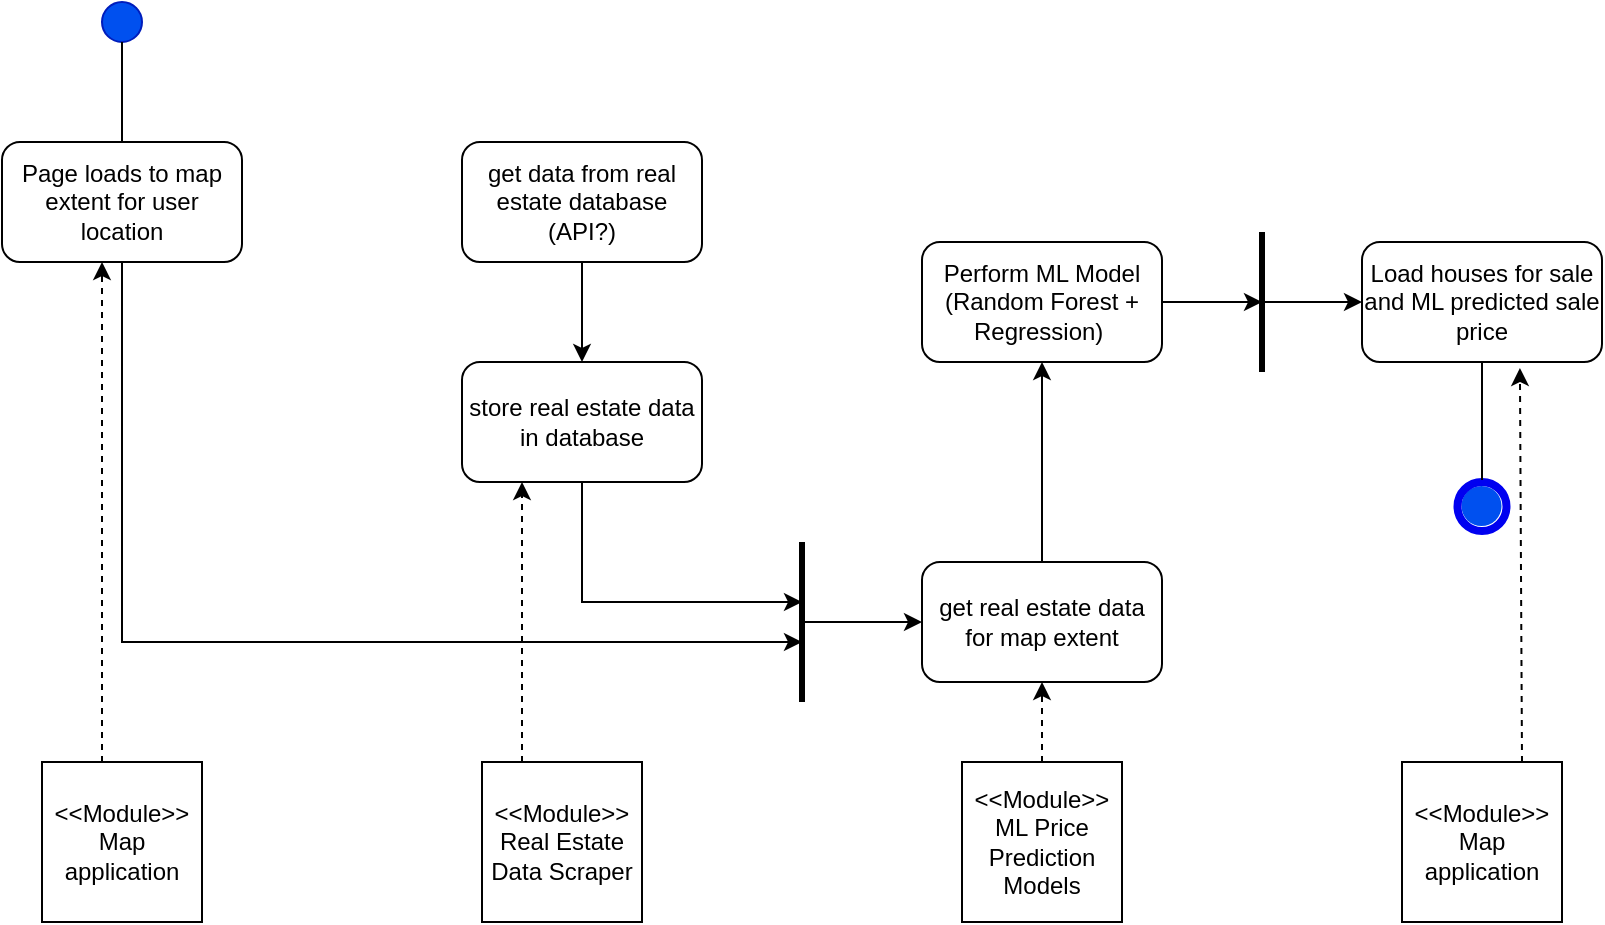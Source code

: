 <mxfile version="22.1.2" type="device">
  <diagram name="Page-1" id="mZAGDkjLX-rgJoIDHCeY">
    <mxGraphModel dx="954" dy="616" grid="1" gridSize="10" guides="1" tooltips="1" connect="1" arrows="1" fold="1" page="1" pageScale="1" pageWidth="850" pageHeight="1100" math="0" shadow="0">
      <root>
        <mxCell id="0" />
        <mxCell id="1" parent="0" />
        <mxCell id="uKq6kxDPPlUrrm8vqb3u-1" value="get data from real estate database (API?)" style="rounded=1;whiteSpace=wrap;html=1;" parent="1" vertex="1">
          <mxGeometry x="250" y="130" width="120" height="60" as="geometry" />
        </mxCell>
        <mxCell id="uKq6kxDPPlUrrm8vqb3u-2" value="&amp;lt;&amp;lt;Module&amp;gt;&amp;gt;&lt;br&gt;Real Estate Data Scraper" style="whiteSpace=wrap;html=1;aspect=fixed;" parent="1" vertex="1">
          <mxGeometry x="260" y="440" width="80" height="80" as="geometry" />
        </mxCell>
        <mxCell id="uKq6kxDPPlUrrm8vqb3u-3" value="&amp;lt;&amp;lt;Module&amp;gt;&amp;gt;&lt;br&gt;ML Price Prediction Models" style="whiteSpace=wrap;html=1;aspect=fixed;" parent="1" vertex="1">
          <mxGeometry x="500" y="440" width="80" height="80" as="geometry" />
        </mxCell>
        <mxCell id="uKq6kxDPPlUrrm8vqb3u-4" value="&amp;lt;&amp;lt;Module&amp;gt;&amp;gt;&lt;br&gt;Map application" style="whiteSpace=wrap;html=1;aspect=fixed;" parent="1" vertex="1">
          <mxGeometry x="720" y="440" width="80" height="80" as="geometry" />
        </mxCell>
        <mxCell id="uKq6kxDPPlUrrm8vqb3u-5" value="" style="ellipse;whiteSpace=wrap;html=1;aspect=fixed;fillColor=#0050ef;fontColor=#ffffff;strokeColor=#001DBC;" parent="1" vertex="1">
          <mxGeometry x="70" y="60" width="20" height="20" as="geometry" />
        </mxCell>
        <mxCell id="uKq6kxDPPlUrrm8vqb3u-6" value="" style="ellipse;whiteSpace=wrap;html=1;aspect=fixed;fillColor=#0050ef;fontColor=#ffffff;strokeColor=none;perimeterSpacing=10;" parent="1" vertex="1">
          <mxGeometry x="749.75" y="302" width="20" height="20" as="geometry" />
        </mxCell>
        <mxCell id="uKq6kxDPPlUrrm8vqb3u-7" value="" style="ellipse;whiteSpace=wrap;html=1;aspect=fixed;fillColor=none;strokeColor=#0000F0;perimeterSpacing=1;strokeWidth=4;" parent="1" vertex="1">
          <mxGeometry x="747.75" y="300" width="24.5" height="24.5" as="geometry" />
        </mxCell>
        <mxCell id="uKq6kxDPPlUrrm8vqb3u-8" value="store real estate data in database" style="rounded=1;whiteSpace=wrap;html=1;" parent="1" vertex="1">
          <mxGeometry x="250" y="240" width="120" height="60" as="geometry" />
        </mxCell>
        <mxCell id="uKq6kxDPPlUrrm8vqb3u-9" value="" style="endArrow=classic;html=1;rounded=0;entryX=0.5;entryY=0;entryDx=0;entryDy=0;" parent="1" target="uKq6kxDPPlUrrm8vqb3u-8" edge="1">
          <mxGeometry width="50" height="50" relative="1" as="geometry">
            <mxPoint x="310" y="190" as="sourcePoint" />
            <mxPoint x="360" y="140" as="targetPoint" />
          </mxGeometry>
        </mxCell>
        <mxCell id="uKq6kxDPPlUrrm8vqb3u-10" value="" style="endArrow=none;html=1;rounded=0;strokeWidth=3;" parent="1" edge="1">
          <mxGeometry width="50" height="50" relative="1" as="geometry">
            <mxPoint x="420" y="410" as="sourcePoint" />
            <mxPoint x="420" y="330" as="targetPoint" />
          </mxGeometry>
        </mxCell>
        <mxCell id="uKq6kxDPPlUrrm8vqb3u-11" value="" style="endArrow=none;html=1;rounded=0;strokeWidth=3;" parent="1" edge="1">
          <mxGeometry width="50" height="50" relative="1" as="geometry">
            <mxPoint x="650" y="245" as="sourcePoint" />
            <mxPoint x="650" y="175" as="targetPoint" />
          </mxGeometry>
        </mxCell>
        <mxCell id="uKq6kxDPPlUrrm8vqb3u-12" value="Perform ML Model (Random Forest + Regression)&amp;nbsp;" style="rounded=1;whiteSpace=wrap;html=1;" parent="1" vertex="1">
          <mxGeometry x="480" y="180" width="120" height="60" as="geometry" />
        </mxCell>
        <mxCell id="uKq6kxDPPlUrrm8vqb3u-13" value="" style="endArrow=classic;html=1;rounded=0;" parent="1" edge="1">
          <mxGeometry width="50" height="50" relative="1" as="geometry">
            <mxPoint x="310" y="300" as="sourcePoint" />
            <mxPoint x="420" y="360" as="targetPoint" />
            <Array as="points">
              <mxPoint x="310" y="360" />
            </Array>
          </mxGeometry>
        </mxCell>
        <mxCell id="uKq6kxDPPlUrrm8vqb3u-14" value="get real estate data for map extent" style="rounded=1;whiteSpace=wrap;html=1;" parent="1" vertex="1">
          <mxGeometry x="480" y="340" width="120" height="60" as="geometry" />
        </mxCell>
        <mxCell id="uKq6kxDPPlUrrm8vqb3u-15" value="" style="endArrow=classic;html=1;rounded=0;entryX=0.5;entryY=1;entryDx=0;entryDy=0;exitX=0.5;exitY=0;exitDx=0;exitDy=0;" parent="1" source="uKq6kxDPPlUrrm8vqb3u-14" target="uKq6kxDPPlUrrm8vqb3u-12" edge="1">
          <mxGeometry width="50" height="50" relative="1" as="geometry">
            <mxPoint x="540" y="330" as="sourcePoint" />
            <mxPoint x="590" y="280" as="targetPoint" />
          </mxGeometry>
        </mxCell>
        <mxCell id="uKq6kxDPPlUrrm8vqb3u-16" value="" style="endArrow=classic;html=1;rounded=0;" parent="1" edge="1">
          <mxGeometry width="50" height="50" relative="1" as="geometry">
            <mxPoint x="600" y="210" as="sourcePoint" />
            <mxPoint x="650" y="210" as="targetPoint" />
          </mxGeometry>
        </mxCell>
        <mxCell id="uKq6kxDPPlUrrm8vqb3u-17" value="" style="endArrow=classic;html=1;rounded=0;entryX=0;entryY=0.5;entryDx=0;entryDy=0;" parent="1" edge="1">
          <mxGeometry width="50" height="50" relative="1" as="geometry">
            <mxPoint x="420" y="370" as="sourcePoint" />
            <mxPoint x="480" y="370" as="targetPoint" />
          </mxGeometry>
        </mxCell>
        <mxCell id="uKq6kxDPPlUrrm8vqb3u-18" value="" style="endArrow=classic;html=1;rounded=0;dashed=1;entryX=0.25;entryY=1;entryDx=0;entryDy=0;" parent="1" target="uKq6kxDPPlUrrm8vqb3u-8" edge="1">
          <mxGeometry width="50" height="50" relative="1" as="geometry">
            <mxPoint x="280" y="440" as="sourcePoint" />
            <mxPoint x="280" y="310" as="targetPoint" />
          </mxGeometry>
        </mxCell>
        <mxCell id="uKq6kxDPPlUrrm8vqb3u-20" value="" style="endArrow=classic;html=1;rounded=0;dashed=1;entryX=0.658;entryY=1.05;entryDx=0;entryDy=0;entryPerimeter=0;" parent="1" target="uKq6kxDPPlUrrm8vqb3u-29" edge="1">
          <mxGeometry width="50" height="50" relative="1" as="geometry">
            <mxPoint x="780" y="440" as="sourcePoint" />
            <mxPoint x="780.5" y="390" as="targetPoint" />
          </mxGeometry>
        </mxCell>
        <mxCell id="uKq6kxDPPlUrrm8vqb3u-21" value="Page loads to map extent for user location" style="rounded=1;whiteSpace=wrap;html=1;" parent="1" vertex="1">
          <mxGeometry x="20" y="130" width="120" height="60" as="geometry" />
        </mxCell>
        <mxCell id="uKq6kxDPPlUrrm8vqb3u-22" value="&amp;lt;&amp;lt;Module&amp;gt;&amp;gt;&lt;br&gt;Map application" style="whiteSpace=wrap;html=1;aspect=fixed;" parent="1" vertex="1">
          <mxGeometry x="40" y="440" width="80" height="80" as="geometry" />
        </mxCell>
        <mxCell id="uKq6kxDPPlUrrm8vqb3u-23" value="" style="endArrow=classic;html=1;rounded=0;dashed=1;" parent="1" edge="1">
          <mxGeometry width="50" height="50" relative="1" as="geometry">
            <mxPoint x="70" y="440" as="sourcePoint" />
            <mxPoint x="70" y="190" as="targetPoint" />
          </mxGeometry>
        </mxCell>
        <mxCell id="uKq6kxDPPlUrrm8vqb3u-24" value="" style="endArrow=classic;html=1;rounded=0;" parent="1" edge="1">
          <mxGeometry width="50" height="50" relative="1" as="geometry">
            <mxPoint x="80" y="190" as="sourcePoint" />
            <mxPoint x="420" y="380" as="targetPoint" />
            <Array as="points">
              <mxPoint x="80" y="380" />
            </Array>
          </mxGeometry>
        </mxCell>
        <mxCell id="uKq6kxDPPlUrrm8vqb3u-28" value="" style="endArrow=none;html=1;rounded=0;exitX=0.5;exitY=0;exitDx=0;exitDy=0;" parent="1" source="uKq6kxDPPlUrrm8vqb3u-21" edge="1">
          <mxGeometry width="50" height="50" relative="1" as="geometry">
            <mxPoint x="30" y="130" as="sourcePoint" />
            <mxPoint x="80" y="80" as="targetPoint" />
          </mxGeometry>
        </mxCell>
        <mxCell id="uKq6kxDPPlUrrm8vqb3u-29" value="Load houses for sale and ML predicted sale price" style="rounded=1;whiteSpace=wrap;html=1;" parent="1" vertex="1">
          <mxGeometry x="700" y="180" width="120" height="60" as="geometry" />
        </mxCell>
        <mxCell id="uKq6kxDPPlUrrm8vqb3u-30" value="" style="endArrow=none;html=1;rounded=0;exitX=0.5;exitY=0;exitDx=0;exitDy=0;" parent="1" source="uKq6kxDPPlUrrm8vqb3u-7" edge="1">
          <mxGeometry width="50" height="50" relative="1" as="geometry">
            <mxPoint x="710" y="290" as="sourcePoint" />
            <mxPoint x="760" y="240" as="targetPoint" />
          </mxGeometry>
        </mxCell>
        <mxCell id="uKq6kxDPPlUrrm8vqb3u-33" value="" style="endArrow=classic;html=1;rounded=0;exitX=0.5;exitY=0;exitDx=0;exitDy=0;dashed=1;" parent="1" source="uKq6kxDPPlUrrm8vqb3u-3" edge="1">
          <mxGeometry width="50" height="50" relative="1" as="geometry">
            <mxPoint x="490" y="450" as="sourcePoint" />
            <mxPoint x="540" y="400" as="targetPoint" />
          </mxGeometry>
        </mxCell>
        <mxCell id="uKq6kxDPPlUrrm8vqb3u-34" value="" style="endArrow=classic;html=1;rounded=0;entryX=0;entryY=0.5;entryDx=0;entryDy=0;" parent="1" target="uKq6kxDPPlUrrm8vqb3u-29" edge="1">
          <mxGeometry width="50" height="50" relative="1" as="geometry">
            <mxPoint x="650" y="210" as="sourcePoint" />
            <mxPoint x="700" y="160" as="targetPoint" />
          </mxGeometry>
        </mxCell>
      </root>
    </mxGraphModel>
  </diagram>
</mxfile>
